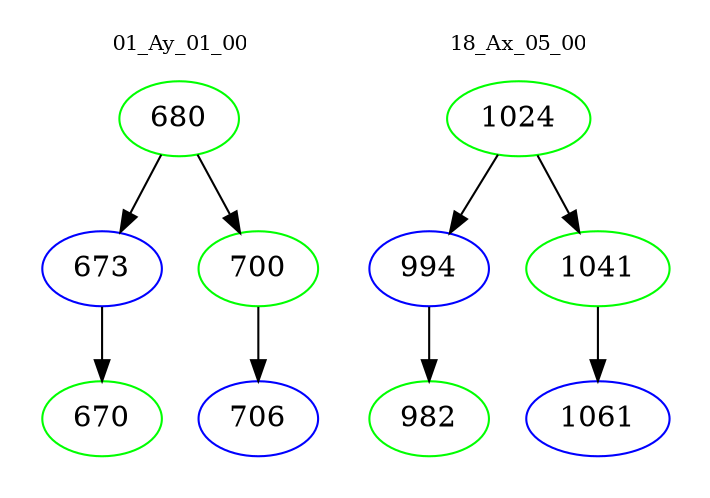 digraph{
subgraph cluster_0 {
color = white
label = "01_Ay_01_00";
fontsize=10;
T0_680 [label="680", color="green"]
T0_680 -> T0_673 [color="black"]
T0_673 [label="673", color="blue"]
T0_673 -> T0_670 [color="black"]
T0_670 [label="670", color="green"]
T0_680 -> T0_700 [color="black"]
T0_700 [label="700", color="green"]
T0_700 -> T0_706 [color="black"]
T0_706 [label="706", color="blue"]
}
subgraph cluster_1 {
color = white
label = "18_Ax_05_00";
fontsize=10;
T1_1024 [label="1024", color="green"]
T1_1024 -> T1_994 [color="black"]
T1_994 [label="994", color="blue"]
T1_994 -> T1_982 [color="black"]
T1_982 [label="982", color="green"]
T1_1024 -> T1_1041 [color="black"]
T1_1041 [label="1041", color="green"]
T1_1041 -> T1_1061 [color="black"]
T1_1061 [label="1061", color="blue"]
}
}
